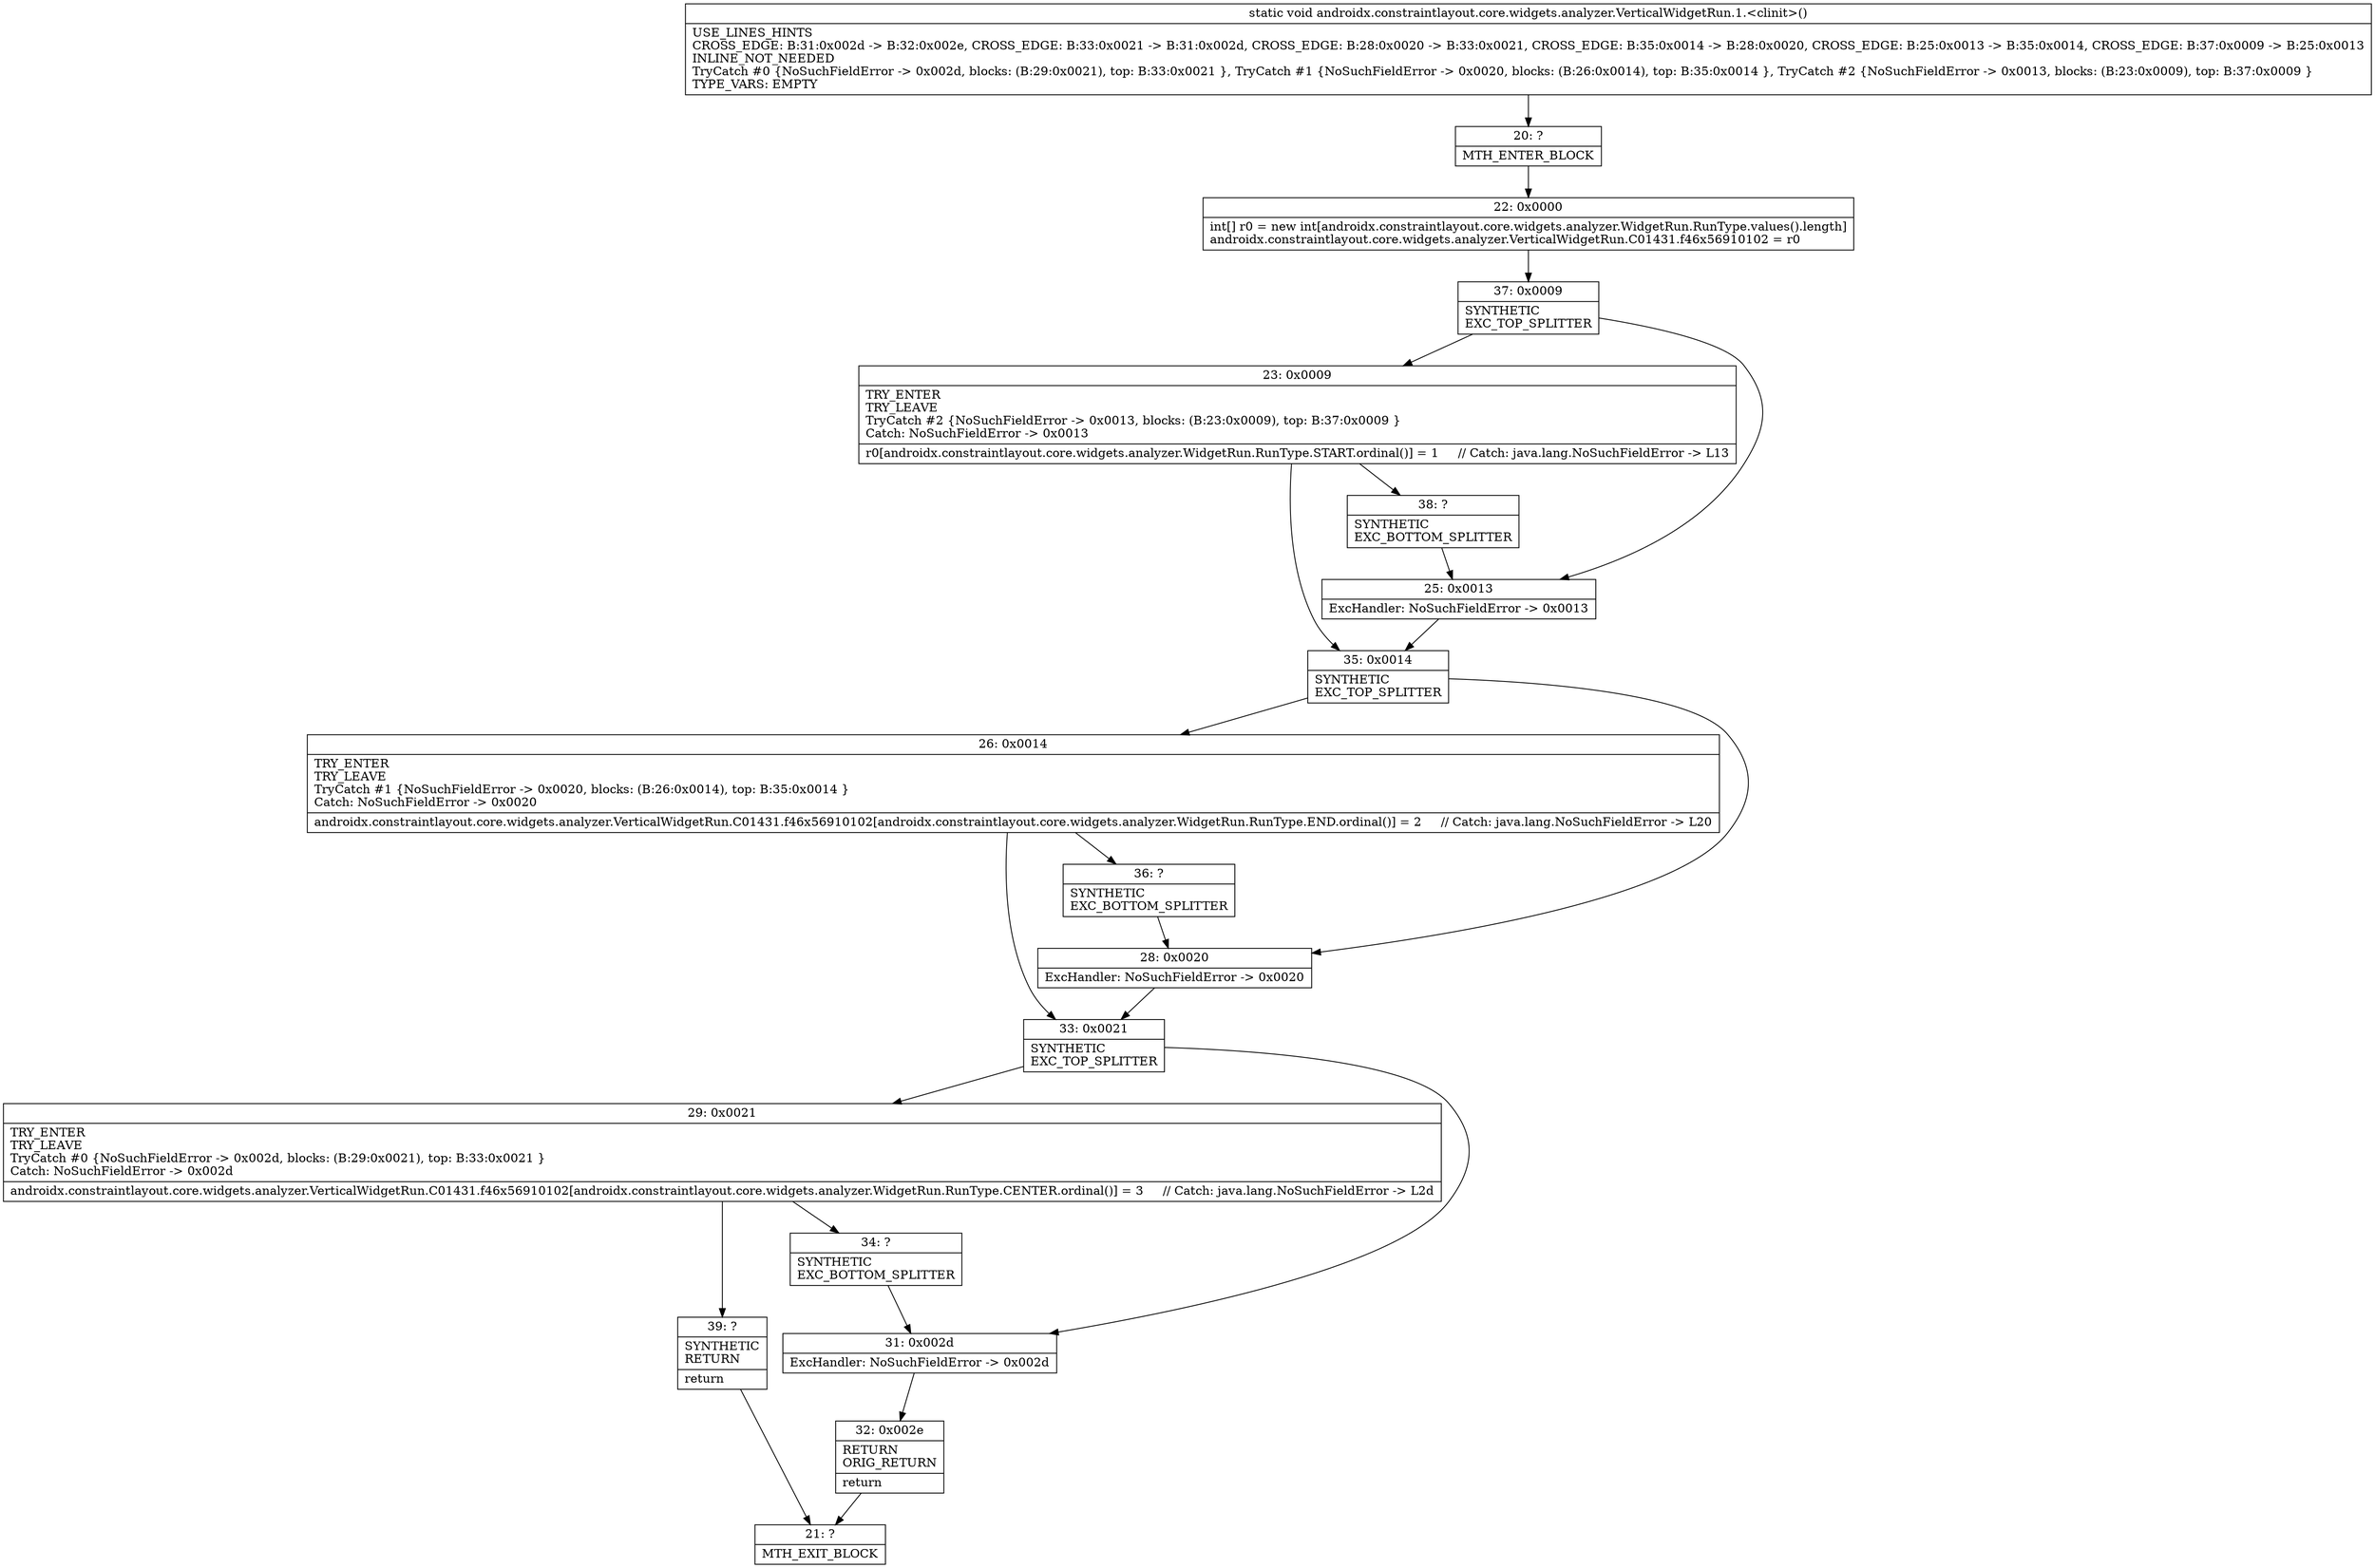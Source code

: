 digraph "CFG forandroidx.constraintlayout.core.widgets.analyzer.VerticalWidgetRun.1.\<clinit\>()V" {
Node_20 [shape=record,label="{20\:\ ?|MTH_ENTER_BLOCK\l}"];
Node_22 [shape=record,label="{22\:\ 0x0000|int[] r0 = new int[androidx.constraintlayout.core.widgets.analyzer.WidgetRun.RunType.values().length]\landroidx.constraintlayout.core.widgets.analyzer.VerticalWidgetRun.C01431.f46x56910102 = r0\l}"];
Node_37 [shape=record,label="{37\:\ 0x0009|SYNTHETIC\lEXC_TOP_SPLITTER\l}"];
Node_23 [shape=record,label="{23\:\ 0x0009|TRY_ENTER\lTRY_LEAVE\lTryCatch #2 \{NoSuchFieldError \-\> 0x0013, blocks: (B:23:0x0009), top: B:37:0x0009 \}\lCatch: NoSuchFieldError \-\> 0x0013\l|r0[androidx.constraintlayout.core.widgets.analyzer.WidgetRun.RunType.START.ordinal()] = 1     \/\/ Catch: java.lang.NoSuchFieldError \-\> L13\l}"];
Node_35 [shape=record,label="{35\:\ 0x0014|SYNTHETIC\lEXC_TOP_SPLITTER\l}"];
Node_26 [shape=record,label="{26\:\ 0x0014|TRY_ENTER\lTRY_LEAVE\lTryCatch #1 \{NoSuchFieldError \-\> 0x0020, blocks: (B:26:0x0014), top: B:35:0x0014 \}\lCatch: NoSuchFieldError \-\> 0x0020\l|androidx.constraintlayout.core.widgets.analyzer.VerticalWidgetRun.C01431.f46x56910102[androidx.constraintlayout.core.widgets.analyzer.WidgetRun.RunType.END.ordinal()] = 2     \/\/ Catch: java.lang.NoSuchFieldError \-\> L20\l}"];
Node_33 [shape=record,label="{33\:\ 0x0021|SYNTHETIC\lEXC_TOP_SPLITTER\l}"];
Node_29 [shape=record,label="{29\:\ 0x0021|TRY_ENTER\lTRY_LEAVE\lTryCatch #0 \{NoSuchFieldError \-\> 0x002d, blocks: (B:29:0x0021), top: B:33:0x0021 \}\lCatch: NoSuchFieldError \-\> 0x002d\l|androidx.constraintlayout.core.widgets.analyzer.VerticalWidgetRun.C01431.f46x56910102[androidx.constraintlayout.core.widgets.analyzer.WidgetRun.RunType.CENTER.ordinal()] = 3     \/\/ Catch: java.lang.NoSuchFieldError \-\> L2d\l}"];
Node_34 [shape=record,label="{34\:\ ?|SYNTHETIC\lEXC_BOTTOM_SPLITTER\l}"];
Node_39 [shape=record,label="{39\:\ ?|SYNTHETIC\lRETURN\l|return\l}"];
Node_21 [shape=record,label="{21\:\ ?|MTH_EXIT_BLOCK\l}"];
Node_31 [shape=record,label="{31\:\ 0x002d|ExcHandler: NoSuchFieldError \-\> 0x002d\l}"];
Node_32 [shape=record,label="{32\:\ 0x002e|RETURN\lORIG_RETURN\l|return\l}"];
Node_36 [shape=record,label="{36\:\ ?|SYNTHETIC\lEXC_BOTTOM_SPLITTER\l}"];
Node_28 [shape=record,label="{28\:\ 0x0020|ExcHandler: NoSuchFieldError \-\> 0x0020\l}"];
Node_38 [shape=record,label="{38\:\ ?|SYNTHETIC\lEXC_BOTTOM_SPLITTER\l}"];
Node_25 [shape=record,label="{25\:\ 0x0013|ExcHandler: NoSuchFieldError \-\> 0x0013\l}"];
MethodNode[shape=record,label="{static void androidx.constraintlayout.core.widgets.analyzer.VerticalWidgetRun.1.\<clinit\>()  | USE_LINES_HINTS\lCROSS_EDGE: B:31:0x002d \-\> B:32:0x002e, CROSS_EDGE: B:33:0x0021 \-\> B:31:0x002d, CROSS_EDGE: B:28:0x0020 \-\> B:33:0x0021, CROSS_EDGE: B:35:0x0014 \-\> B:28:0x0020, CROSS_EDGE: B:25:0x0013 \-\> B:35:0x0014, CROSS_EDGE: B:37:0x0009 \-\> B:25:0x0013\lINLINE_NOT_NEEDED\lTryCatch #0 \{NoSuchFieldError \-\> 0x002d, blocks: (B:29:0x0021), top: B:33:0x0021 \}, TryCatch #1 \{NoSuchFieldError \-\> 0x0020, blocks: (B:26:0x0014), top: B:35:0x0014 \}, TryCatch #2 \{NoSuchFieldError \-\> 0x0013, blocks: (B:23:0x0009), top: B:37:0x0009 \}\lTYPE_VARS: EMPTY\l}"];
MethodNode -> Node_20;Node_20 -> Node_22;
Node_22 -> Node_37;
Node_37 -> Node_23;
Node_37 -> Node_25;
Node_23 -> Node_35;
Node_23 -> Node_38;
Node_35 -> Node_26;
Node_35 -> Node_28;
Node_26 -> Node_33;
Node_26 -> Node_36;
Node_33 -> Node_29;
Node_33 -> Node_31;
Node_29 -> Node_34;
Node_29 -> Node_39;
Node_34 -> Node_31;
Node_39 -> Node_21;
Node_31 -> Node_32;
Node_32 -> Node_21;
Node_36 -> Node_28;
Node_28 -> Node_33;
Node_38 -> Node_25;
Node_25 -> Node_35;
}

